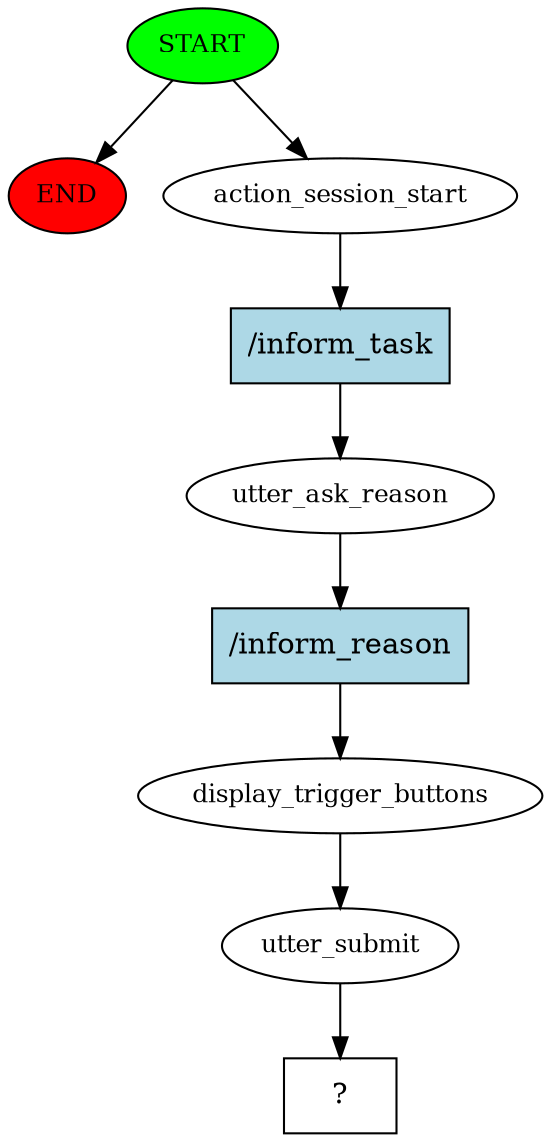 digraph  {
0 [class="start active", fillcolor=green, fontsize=12, label=START, style=filled];
"-1" [class=end, fillcolor=red, fontsize=12, label=END, style=filled];
1 [class=active, fontsize=12, label=action_session_start];
2 [class=active, fontsize=12, label=utter_ask_reason];
3 [class=active, fontsize=12, label=display_trigger_buttons];
4 [class=active, fontsize=12, label=utter_submit];
5 [class="intent dashed active", label="  ?  ", shape=rect];
6 [class="intent active", fillcolor=lightblue, label="/inform_task", shape=rect, style=filled];
7 [class="intent active", fillcolor=lightblue, label="/inform_reason", shape=rect, style=filled];
0 -> "-1"  [class="", key=NONE, label=""];
0 -> 1  [class=active, key=NONE, label=""];
1 -> 6  [class=active, key=0];
2 -> 7  [class=active, key=0];
3 -> 4  [class=active, key=NONE, label=""];
4 -> 5  [class=active, key=NONE, label=""];
6 -> 2  [class=active, key=0];
7 -> 3  [class=active, key=0];
}
